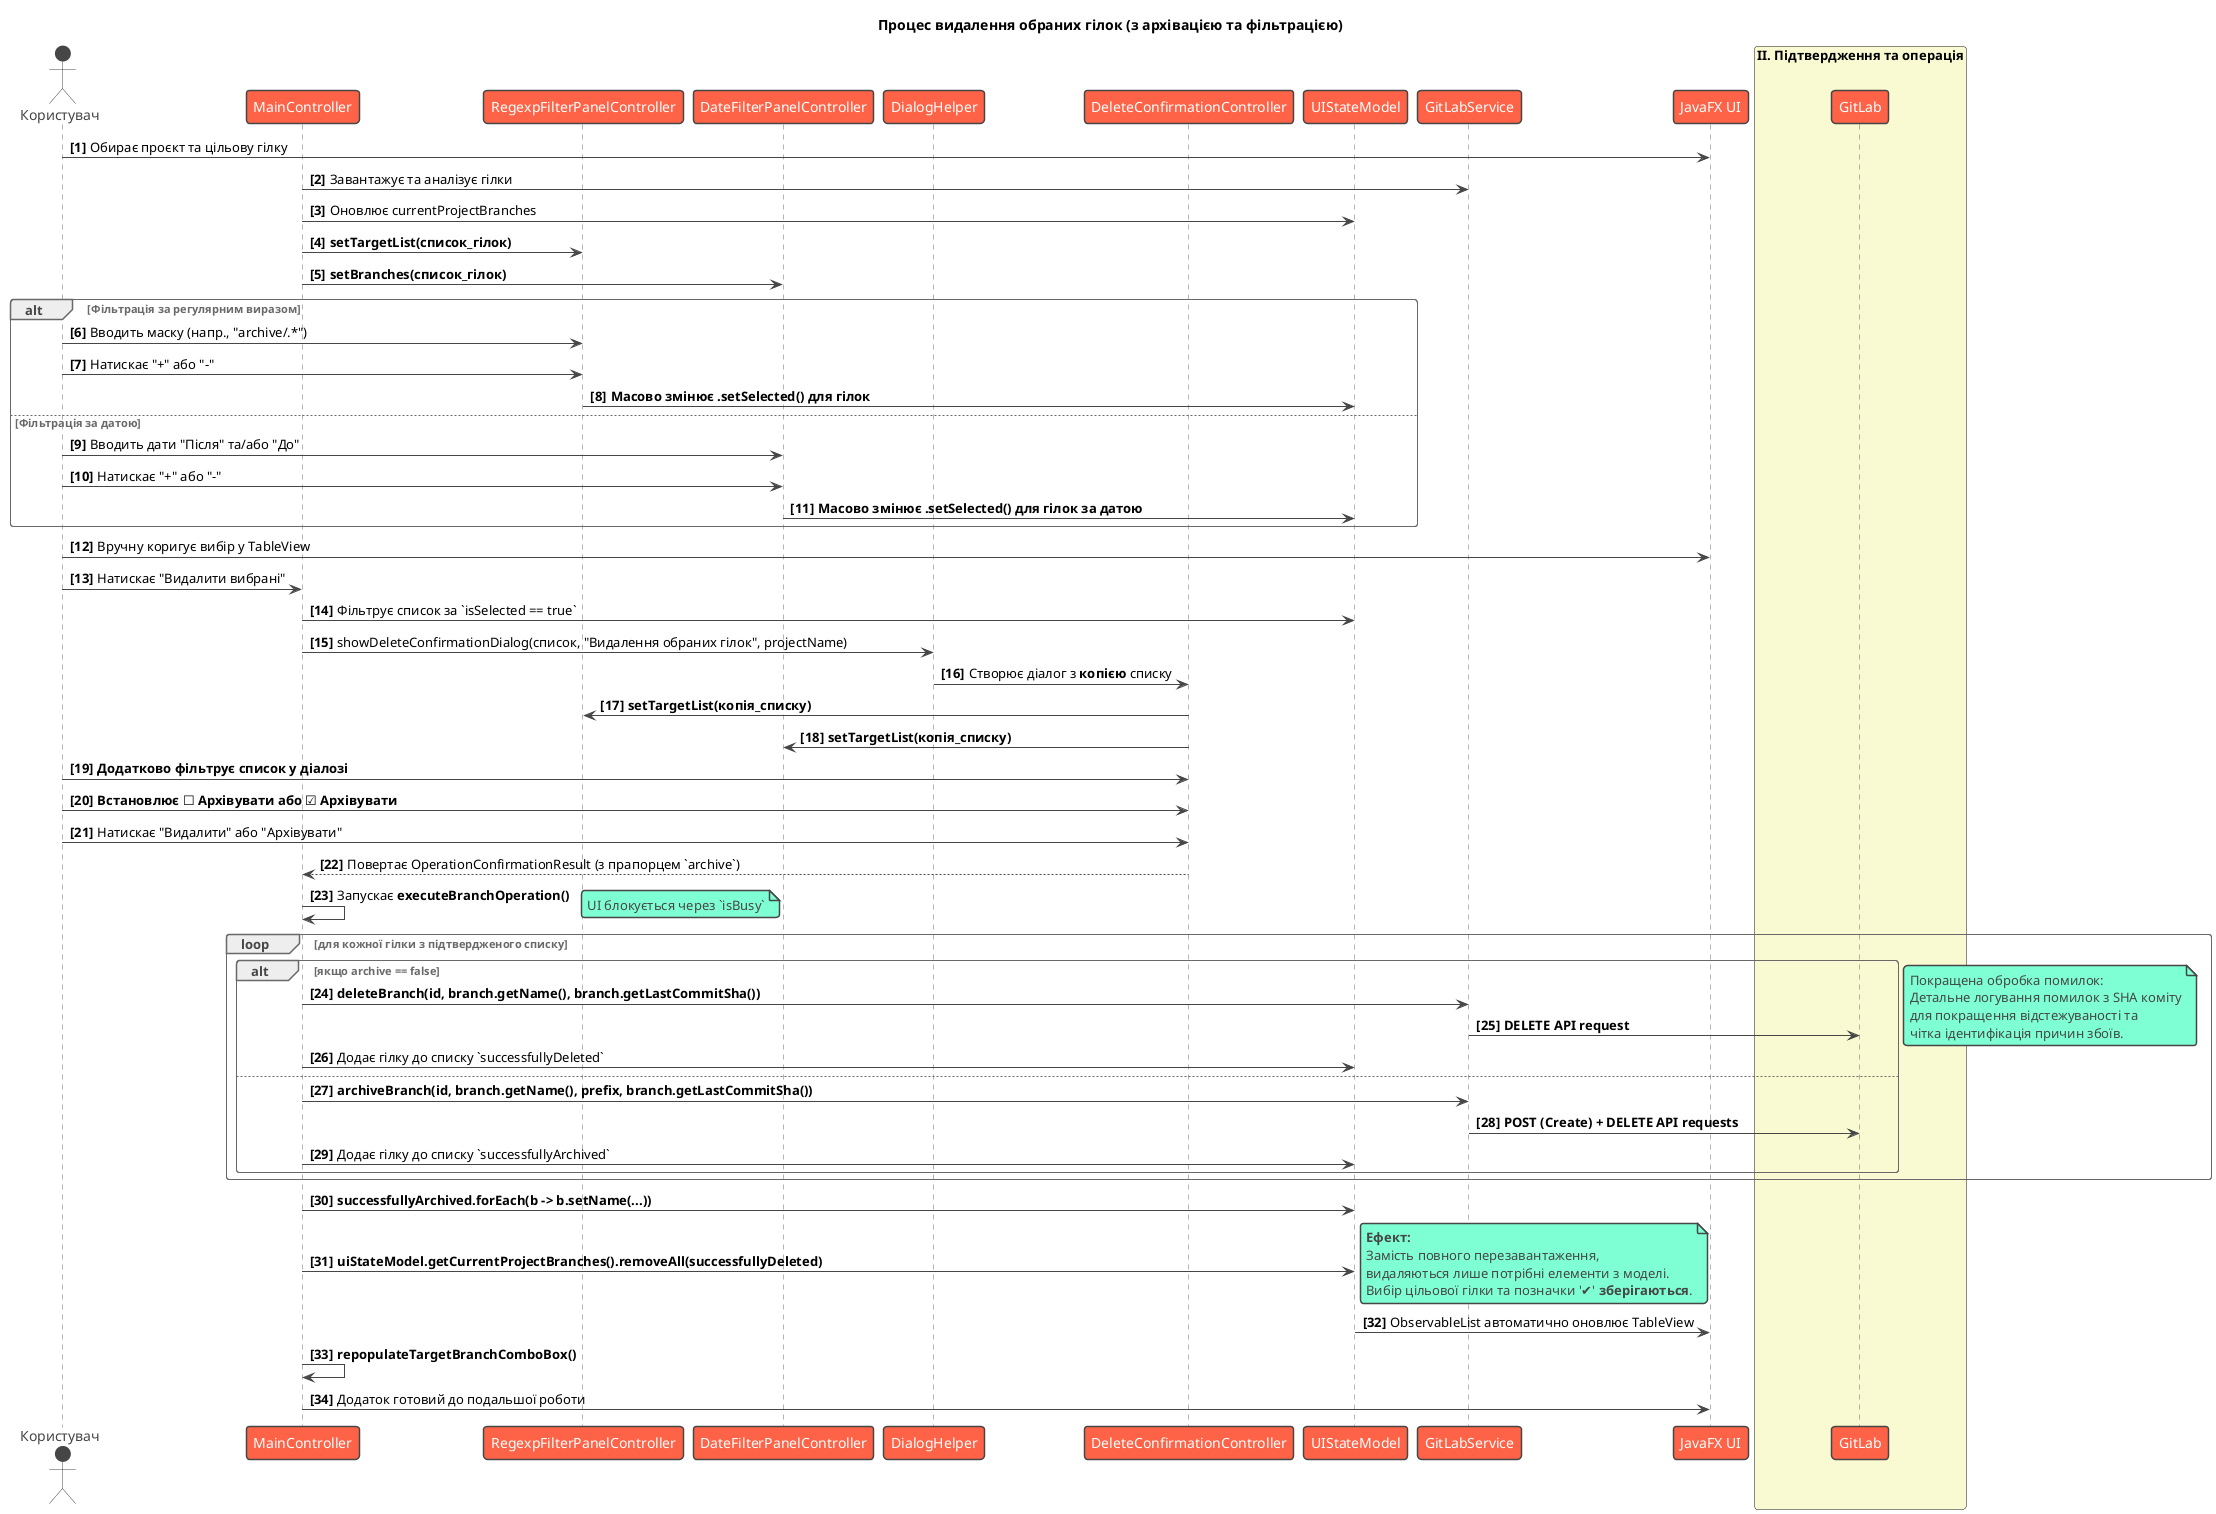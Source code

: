 @startuml
!theme vibrant
title Процес видалення обраних гілок (з архівацією та фільтрацією)

actor Користувач as User
participant "MainController" as Controller
participant "RegexpFilterPanelController" as RegexpFilter
participant "DateFilterPanelController" as DateFilter
participant "DialogHelper" as Helper
participant "DeleteConfirmationController" as Dialog
participant "UIStateModel" as Model
participant "GitLabService" as Service
participant "JavaFX UI" as UI

autonumber "<b>[0]"

box "I. Підготовка та вибір" #LightCyan
    User -> UI: Обирає проєкт та цільову гілку
    Controller -> Service: Завантажує та аналізує гілки
    Controller -> Model: Оновлює currentProjectBranches
    Controller -> RegexpFilter: **setTargetList(список_гілок)**
    Controller -> DateFilter: **setBranches(список_гілок)**

    alt Фільтрація за регулярним виразом
        User -> RegexpFilter: Вводить маску (напр., "archive/.*")
        User -> RegexpFilter: Натискає "+" або "-"
        RegexpFilter -> Model: **Масово змінює .setSelected() для гілок**
    else Фільтрація за датою
        User -> DateFilter: Вводить дати "Після" та/або "До"
        User -> DateFilter: Натискає "+" або "-"
        DateFilter -> Model: **Масово змінює .setSelected() для гілок за датою**
    end

    User -> UI: Вручну коригує вибір у TableView
end box

box "II. Підтвердження та операція" #LightGoldenRodYellow
    User -> Controller: Натискає "Видалити вибрані"
    Controller -> Model: Фільтрує список за `isSelected == true`
    Controller -> Helper: showDeleteConfirmationDialog(список, "Видалення обраних гілок", projectName)
    Helper -> Dialog: Створює діалог з **копією** списку
    Dialog -> RegexpFilter: **setTargetList(копія_списку)**
    Dialog -> DateFilter: **setTargetList(копія_списку)**

    User -> Dialog: **Додатково фільтрує список у діалозі**
    User -> Dialog: **Встановлює ☐ Архівувати або ☑ Архівувати**
    User -> Dialog: Натискає "Видалити" або "Архівувати"
    Dialog --> Controller: Повертає OperationConfirmationResult (з прапорцем `archive`)

    Controller -> Controller: Запускає **executeBranchOperation()**
    note right: UI блокується через `isBusy`
    loop для кожної гілки з підтвердженого списку
        alt якщо archive == false
            Controller -> Service: **deleteBranch(id, branch.getName(), branch.getLastCommitSha())**
            Service -> GitLab: **DELETE API request**
            Controller -> Model: Додає гілку до списку `successfullyDeleted`
        else
            Controller -> Service: **archiveBranch(id, branch.getName(), prefix, branch.getLastCommitSha())**
            Service -> GitLab: **POST (Create) + DELETE API requests**
            Controller -> Model: Додає гілку до списку `successfullyArchived`
        end
        note right
            Покращена обробка помилок:
            Детальне логування помилок з SHA коміту
            для покращення відстежуваності та
            чітка ідентифікація причин збоїв.
        end note
    end
end box

box "III. Елегантне оновлення UI" #LightGreen
    Controller -> Model: **successfullyArchived.forEach(b -> b.setName(...))**
    Controller -> Model: **uiStateModel.getCurrentProjectBranches().removeAll(successfullyDeleted)**
    note right
        **Ефект:**
        Замість повного перезавантаження,
        видаляються лише потрібні елементи з моделі.
        Вибір цільової гілки та позначки '✔' **зберігаються**.
    end note

    Model -> UI: ObservableList автоматично оновлює TableView
    Controller -> Controller: **repopulateTargetBranchComboBox()**

    Controller -> UI: Додаток готовий до подальшої роботи
end box

@enduml
